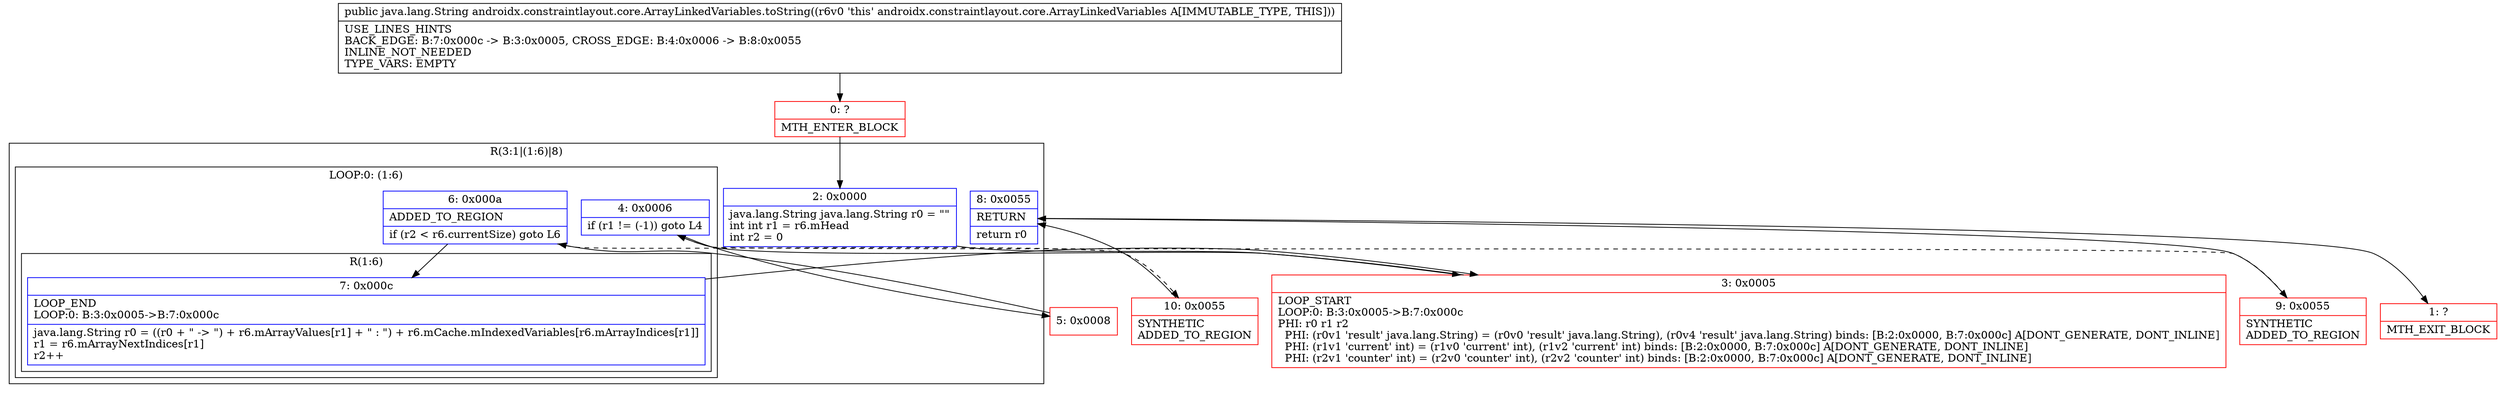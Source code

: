 digraph "CFG forandroidx.constraintlayout.core.ArrayLinkedVariables.toString()Ljava\/lang\/String;" {
subgraph cluster_Region_1508911605 {
label = "R(3:1|(1:6)|8)";
node [shape=record,color=blue];
Node_2 [shape=record,label="{2\:\ 0x0000|java.lang.String java.lang.String r0 = \"\"\lint int r1 = r6.mHead\lint r2 = 0\l}"];
subgraph cluster_LoopRegion_863414682 {
label = "LOOP:0: (1:6)";
node [shape=record,color=blue];
Node_4 [shape=record,label="{4\:\ 0x0006|if (r1 != (\-1)) goto L4\l}"];
Node_6 [shape=record,label="{6\:\ 0x000a|ADDED_TO_REGION\l|if (r2 \< r6.currentSize) goto L6\l}"];
subgraph cluster_Region_1862845658 {
label = "R(1:6)";
node [shape=record,color=blue];
Node_7 [shape=record,label="{7\:\ 0x000c|LOOP_END\lLOOP:0: B:3:0x0005\-\>B:7:0x000c\l|java.lang.String r0 = ((r0 + \" \-\> \") + r6.mArrayValues[r1] + \" : \") + r6.mCache.mIndexedVariables[r6.mArrayIndices[r1]]\lr1 = r6.mArrayNextIndices[r1]\lr2++\l}"];
}
}
Node_8 [shape=record,label="{8\:\ 0x0055|RETURN\l|return r0\l}"];
}
Node_0 [shape=record,color=red,label="{0\:\ ?|MTH_ENTER_BLOCK\l}"];
Node_3 [shape=record,color=red,label="{3\:\ 0x0005|LOOP_START\lLOOP:0: B:3:0x0005\-\>B:7:0x000c\lPHI: r0 r1 r2 \l  PHI: (r0v1 'result' java.lang.String) = (r0v0 'result' java.lang.String), (r0v4 'result' java.lang.String) binds: [B:2:0x0000, B:7:0x000c] A[DONT_GENERATE, DONT_INLINE]\l  PHI: (r1v1 'current' int) = (r1v0 'current' int), (r1v2 'current' int) binds: [B:2:0x0000, B:7:0x000c] A[DONT_GENERATE, DONT_INLINE]\l  PHI: (r2v1 'counter' int) = (r2v0 'counter' int), (r2v2 'counter' int) binds: [B:2:0x0000, B:7:0x000c] A[DONT_GENERATE, DONT_INLINE]\l}"];
Node_5 [shape=record,color=red,label="{5\:\ 0x0008}"];
Node_10 [shape=record,color=red,label="{10\:\ 0x0055|SYNTHETIC\lADDED_TO_REGION\l}"];
Node_1 [shape=record,color=red,label="{1\:\ ?|MTH_EXIT_BLOCK\l}"];
Node_9 [shape=record,color=red,label="{9\:\ 0x0055|SYNTHETIC\lADDED_TO_REGION\l}"];
MethodNode[shape=record,label="{public java.lang.String androidx.constraintlayout.core.ArrayLinkedVariables.toString((r6v0 'this' androidx.constraintlayout.core.ArrayLinkedVariables A[IMMUTABLE_TYPE, THIS]))  | USE_LINES_HINTS\lBACK_EDGE: B:7:0x000c \-\> B:3:0x0005, CROSS_EDGE: B:4:0x0006 \-\> B:8:0x0055\lINLINE_NOT_NEEDED\lTYPE_VARS: EMPTY\l}"];
MethodNode -> Node_0;Node_2 -> Node_3;
Node_4 -> Node_5;
Node_4 -> Node_9[style=dashed];
Node_6 -> Node_7;
Node_6 -> Node_10[style=dashed];
Node_7 -> Node_3;
Node_8 -> Node_1;
Node_0 -> Node_2;
Node_3 -> Node_4;
Node_5 -> Node_6;
Node_10 -> Node_8;
Node_9 -> Node_8;
}

